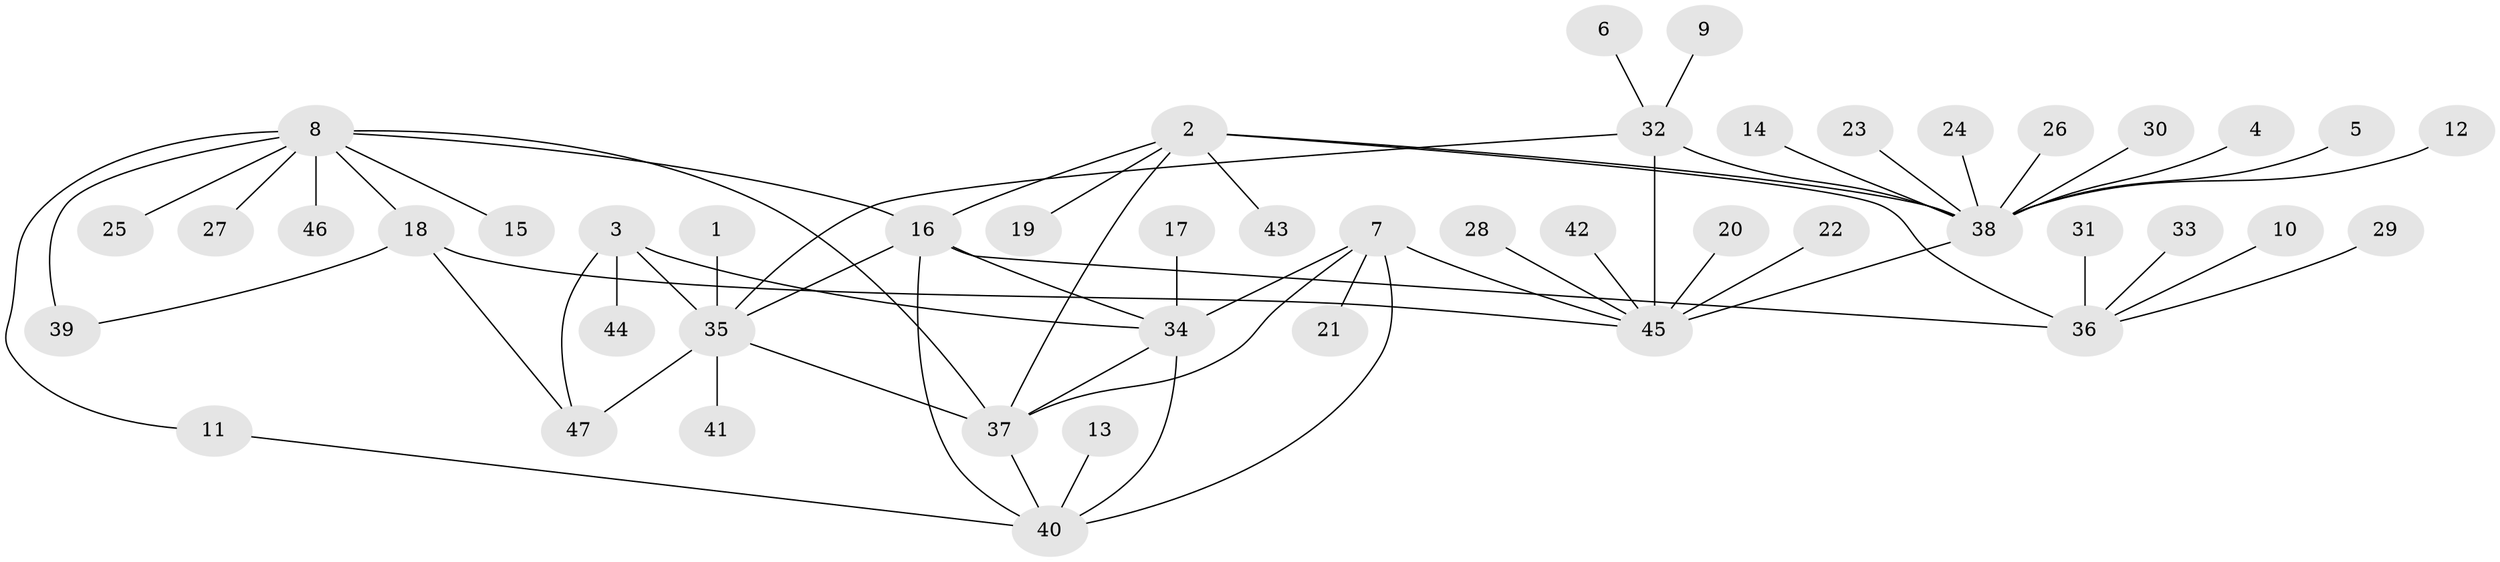 // original degree distribution, {4: 0.02247191011235955, 7: 0.056179775280898875, 11: 0.011235955056179775, 14: 0.011235955056179775, 6: 0.0449438202247191, 8: 0.0449438202247191, 5: 0.011235955056179775, 3: 0.056179775280898875, 9: 0.011235955056179775, 1: 0.6404494382022472, 2: 0.0898876404494382}
// Generated by graph-tools (version 1.1) at 2025/50/03/09/25 03:50:30]
// undirected, 47 vertices, 63 edges
graph export_dot {
graph [start="1"]
  node [color=gray90,style=filled];
  1;
  2;
  3;
  4;
  5;
  6;
  7;
  8;
  9;
  10;
  11;
  12;
  13;
  14;
  15;
  16;
  17;
  18;
  19;
  20;
  21;
  22;
  23;
  24;
  25;
  26;
  27;
  28;
  29;
  30;
  31;
  32;
  33;
  34;
  35;
  36;
  37;
  38;
  39;
  40;
  41;
  42;
  43;
  44;
  45;
  46;
  47;
  1 -- 35 [weight=1.0];
  2 -- 16 [weight=2.0];
  2 -- 19 [weight=1.0];
  2 -- 36 [weight=2.0];
  2 -- 37 [weight=1.0];
  2 -- 38 [weight=1.0];
  2 -- 43 [weight=1.0];
  3 -- 34 [weight=1.0];
  3 -- 35 [weight=2.0];
  3 -- 44 [weight=1.0];
  3 -- 47 [weight=1.0];
  4 -- 38 [weight=1.0];
  5 -- 38 [weight=1.0];
  6 -- 32 [weight=1.0];
  7 -- 21 [weight=1.0];
  7 -- 34 [weight=1.0];
  7 -- 37 [weight=1.0];
  7 -- 40 [weight=1.0];
  7 -- 45 [weight=1.0];
  8 -- 11 [weight=1.0];
  8 -- 15 [weight=1.0];
  8 -- 16 [weight=1.0];
  8 -- 18 [weight=2.0];
  8 -- 25 [weight=1.0];
  8 -- 27 [weight=1.0];
  8 -- 37 [weight=1.0];
  8 -- 39 [weight=2.0];
  8 -- 46 [weight=1.0];
  9 -- 32 [weight=1.0];
  10 -- 36 [weight=1.0];
  11 -- 40 [weight=1.0];
  12 -- 38 [weight=1.0];
  13 -- 40 [weight=1.0];
  14 -- 38 [weight=1.0];
  16 -- 34 [weight=1.0];
  16 -- 35 [weight=1.0];
  16 -- 36 [weight=1.0];
  16 -- 40 [weight=1.0];
  17 -- 34 [weight=1.0];
  18 -- 39 [weight=1.0];
  18 -- 45 [weight=1.0];
  18 -- 47 [weight=1.0];
  20 -- 45 [weight=1.0];
  22 -- 45 [weight=1.0];
  23 -- 38 [weight=1.0];
  24 -- 38 [weight=1.0];
  26 -- 38 [weight=1.0];
  28 -- 45 [weight=1.0];
  29 -- 36 [weight=1.0];
  30 -- 38 [weight=1.0];
  31 -- 36 [weight=1.0];
  32 -- 35 [weight=1.0];
  32 -- 38 [weight=2.0];
  32 -- 45 [weight=2.0];
  33 -- 36 [weight=1.0];
  34 -- 37 [weight=1.0];
  34 -- 40 [weight=1.0];
  35 -- 37 [weight=1.0];
  35 -- 41 [weight=1.0];
  35 -- 47 [weight=2.0];
  37 -- 40 [weight=1.0];
  38 -- 45 [weight=1.0];
  42 -- 45 [weight=1.0];
}
